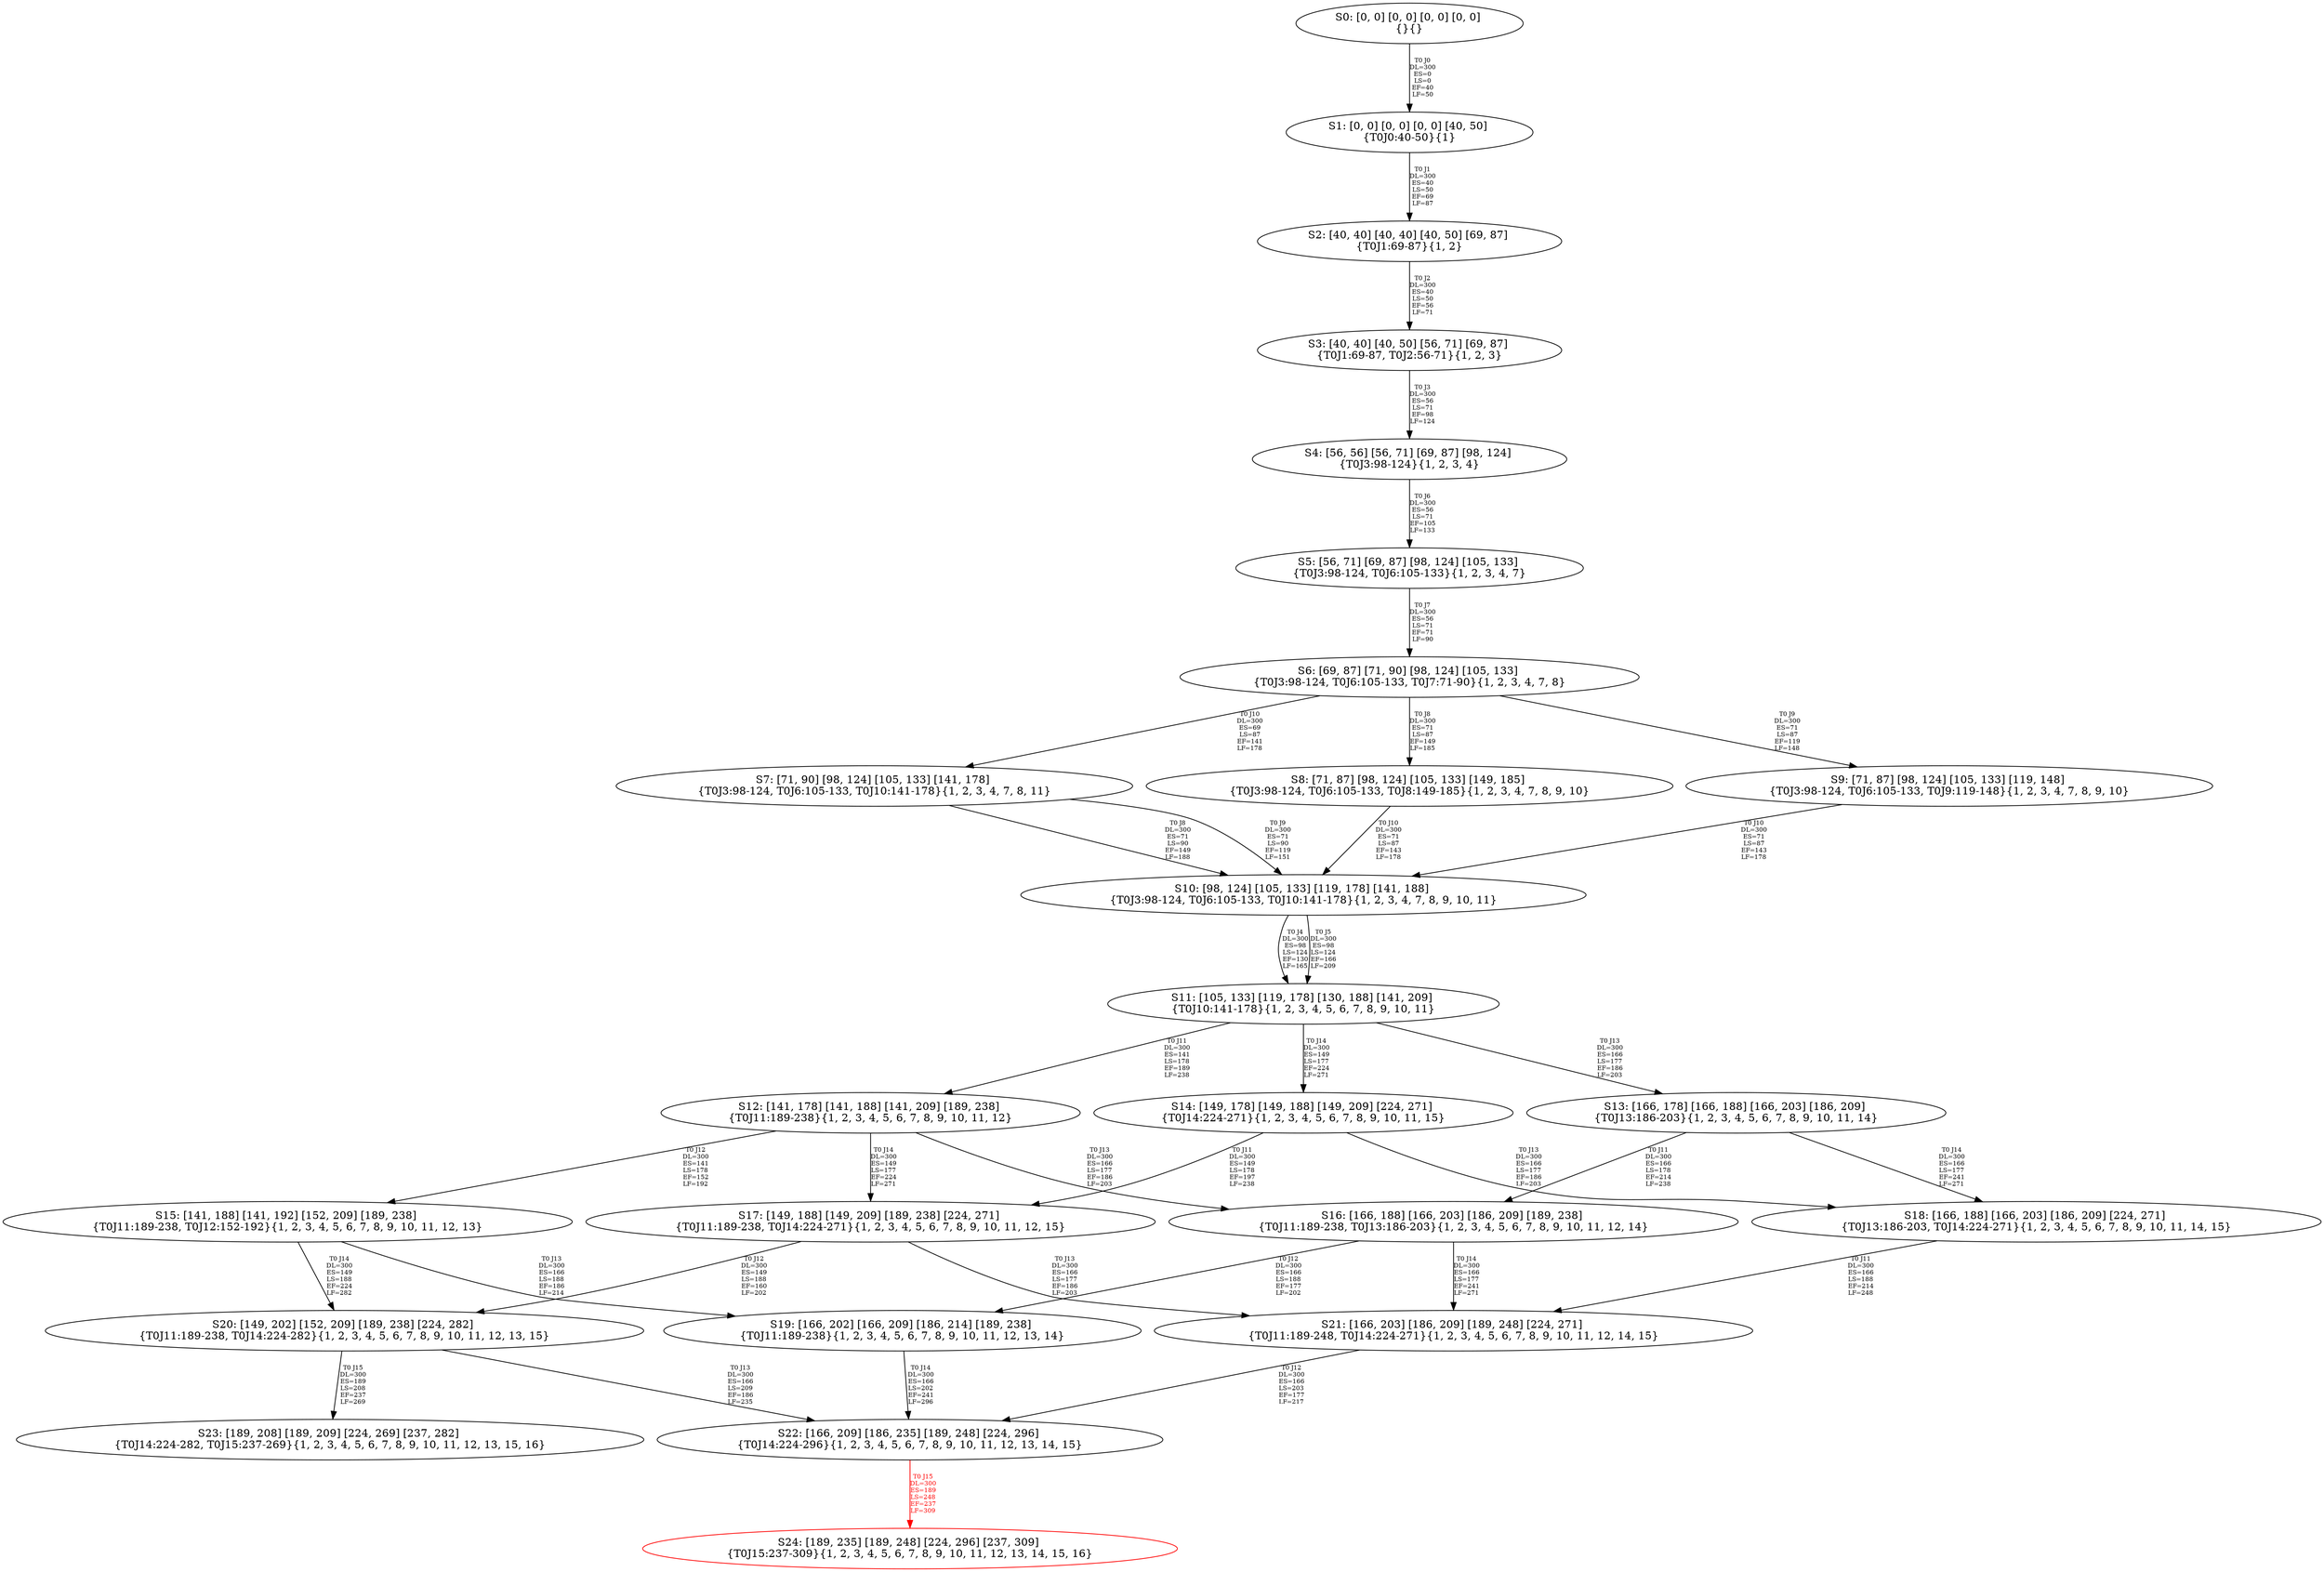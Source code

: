 digraph {
	S0[label="S0: [0, 0] [0, 0] [0, 0] [0, 0] \n{}{}"];
	S1[label="S1: [0, 0] [0, 0] [0, 0] [40, 50] \n{T0J0:40-50}{1}"];
	S2[label="S2: [40, 40] [40, 40] [40, 50] [69, 87] \n{T0J1:69-87}{1, 2}"];
	S3[label="S3: [40, 40] [40, 50] [56, 71] [69, 87] \n{T0J1:69-87, T0J2:56-71}{1, 2, 3}"];
	S4[label="S4: [56, 56] [56, 71] [69, 87] [98, 124] \n{T0J3:98-124}{1, 2, 3, 4}"];
	S5[label="S5: [56, 71] [69, 87] [98, 124] [105, 133] \n{T0J3:98-124, T0J6:105-133}{1, 2, 3, 4, 7}"];
	S6[label="S6: [69, 87] [71, 90] [98, 124] [105, 133] \n{T0J3:98-124, T0J6:105-133, T0J7:71-90}{1, 2, 3, 4, 7, 8}"];
	S7[label="S7: [71, 90] [98, 124] [105, 133] [141, 178] \n{T0J3:98-124, T0J6:105-133, T0J10:141-178}{1, 2, 3, 4, 7, 8, 11}"];
	S8[label="S8: [71, 87] [98, 124] [105, 133] [149, 185] \n{T0J3:98-124, T0J6:105-133, T0J8:149-185}{1, 2, 3, 4, 7, 8, 9, 10}"];
	S9[label="S9: [71, 87] [98, 124] [105, 133] [119, 148] \n{T0J3:98-124, T0J6:105-133, T0J9:119-148}{1, 2, 3, 4, 7, 8, 9, 10}"];
	S10[label="S10: [98, 124] [105, 133] [119, 178] [141, 188] \n{T0J3:98-124, T0J6:105-133, T0J10:141-178}{1, 2, 3, 4, 7, 8, 9, 10, 11}"];
	S11[label="S11: [105, 133] [119, 178] [130, 188] [141, 209] \n{T0J10:141-178}{1, 2, 3, 4, 5, 6, 7, 8, 9, 10, 11}"];
	S12[label="S12: [141, 178] [141, 188] [141, 209] [189, 238] \n{T0J11:189-238}{1, 2, 3, 4, 5, 6, 7, 8, 9, 10, 11, 12}"];
	S13[label="S13: [166, 178] [166, 188] [166, 203] [186, 209] \n{T0J13:186-203}{1, 2, 3, 4, 5, 6, 7, 8, 9, 10, 11, 14}"];
	S14[label="S14: [149, 178] [149, 188] [149, 209] [224, 271] \n{T0J14:224-271}{1, 2, 3, 4, 5, 6, 7, 8, 9, 10, 11, 15}"];
	S15[label="S15: [141, 188] [141, 192] [152, 209] [189, 238] \n{T0J11:189-238, T0J12:152-192}{1, 2, 3, 4, 5, 6, 7, 8, 9, 10, 11, 12, 13}"];
	S16[label="S16: [166, 188] [166, 203] [186, 209] [189, 238] \n{T0J11:189-238, T0J13:186-203}{1, 2, 3, 4, 5, 6, 7, 8, 9, 10, 11, 12, 14}"];
	S17[label="S17: [149, 188] [149, 209] [189, 238] [224, 271] \n{T0J11:189-238, T0J14:224-271}{1, 2, 3, 4, 5, 6, 7, 8, 9, 10, 11, 12, 15}"];
	S18[label="S18: [166, 188] [166, 203] [186, 209] [224, 271] \n{T0J13:186-203, T0J14:224-271}{1, 2, 3, 4, 5, 6, 7, 8, 9, 10, 11, 14, 15}"];
	S19[label="S19: [166, 202] [166, 209] [186, 214] [189, 238] \n{T0J11:189-238}{1, 2, 3, 4, 5, 6, 7, 8, 9, 10, 11, 12, 13, 14}"];
	S20[label="S20: [149, 202] [152, 209] [189, 238] [224, 282] \n{T0J11:189-238, T0J14:224-282}{1, 2, 3, 4, 5, 6, 7, 8, 9, 10, 11, 12, 13, 15}"];
	S21[label="S21: [166, 203] [186, 209] [189, 248] [224, 271] \n{T0J11:189-248, T0J14:224-271}{1, 2, 3, 4, 5, 6, 7, 8, 9, 10, 11, 12, 14, 15}"];
	S22[label="S22: [166, 209] [186, 235] [189, 248] [224, 296] \n{T0J14:224-296}{1, 2, 3, 4, 5, 6, 7, 8, 9, 10, 11, 12, 13, 14, 15}"];
	S23[label="S23: [189, 208] [189, 209] [224, 269] [237, 282] \n{T0J14:224-282, T0J15:237-269}{1, 2, 3, 4, 5, 6, 7, 8, 9, 10, 11, 12, 13, 15, 16}"];
	S24[label="S24: [189, 235] [189, 248] [224, 296] [237, 309] \n{T0J15:237-309}{1, 2, 3, 4, 5, 6, 7, 8, 9, 10, 11, 12, 13, 14, 15, 16}"];
	S0 -> S1[label="T0 J0\nDL=300\nES=0\nLS=0\nEF=40\nLF=50",fontsize=8];
	S1 -> S2[label="T0 J1\nDL=300\nES=40\nLS=50\nEF=69\nLF=87",fontsize=8];
	S2 -> S3[label="T0 J2\nDL=300\nES=40\nLS=50\nEF=56\nLF=71",fontsize=8];
	S3 -> S4[label="T0 J3\nDL=300\nES=56\nLS=71\nEF=98\nLF=124",fontsize=8];
	S4 -> S5[label="T0 J6\nDL=300\nES=56\nLS=71\nEF=105\nLF=133",fontsize=8];
	S5 -> S6[label="T0 J7\nDL=300\nES=56\nLS=71\nEF=71\nLF=90",fontsize=8];
	S6 -> S8[label="T0 J8\nDL=300\nES=71\nLS=87\nEF=149\nLF=185",fontsize=8];
	S6 -> S9[label="T0 J9\nDL=300\nES=71\nLS=87\nEF=119\nLF=148",fontsize=8];
	S6 -> S7[label="T0 J10\nDL=300\nES=69\nLS=87\nEF=141\nLF=178",fontsize=8];
	S7 -> S10[label="T0 J8\nDL=300\nES=71\nLS=90\nEF=149\nLF=188",fontsize=8];
	S7 -> S10[label="T0 J9\nDL=300\nES=71\nLS=90\nEF=119\nLF=151",fontsize=8];
	S8 -> S10[label="T0 J10\nDL=300\nES=71\nLS=87\nEF=143\nLF=178",fontsize=8];
	S9 -> S10[label="T0 J10\nDL=300\nES=71\nLS=87\nEF=143\nLF=178",fontsize=8];
	S10 -> S11[label="T0 J4\nDL=300\nES=98\nLS=124\nEF=130\nLF=165",fontsize=8];
	S10 -> S11[label="T0 J5\nDL=300\nES=98\nLS=124\nEF=166\nLF=209",fontsize=8];
	S11 -> S12[label="T0 J11\nDL=300\nES=141\nLS=178\nEF=189\nLF=238",fontsize=8];
	S11 -> S13[label="T0 J13\nDL=300\nES=166\nLS=177\nEF=186\nLF=203",fontsize=8];
	S11 -> S14[label="T0 J14\nDL=300\nES=149\nLS=177\nEF=224\nLF=271",fontsize=8];
	S12 -> S15[label="T0 J12\nDL=300\nES=141\nLS=178\nEF=152\nLF=192",fontsize=8];
	S12 -> S16[label="T0 J13\nDL=300\nES=166\nLS=177\nEF=186\nLF=203",fontsize=8];
	S12 -> S17[label="T0 J14\nDL=300\nES=149\nLS=177\nEF=224\nLF=271",fontsize=8];
	S13 -> S16[label="T0 J11\nDL=300\nES=166\nLS=178\nEF=214\nLF=238",fontsize=8];
	S13 -> S18[label="T0 J14\nDL=300\nES=166\nLS=177\nEF=241\nLF=271",fontsize=8];
	S14 -> S17[label="T0 J11\nDL=300\nES=149\nLS=178\nEF=197\nLF=238",fontsize=8];
	S14 -> S18[label="T0 J13\nDL=300\nES=166\nLS=177\nEF=186\nLF=203",fontsize=8];
	S15 -> S19[label="T0 J13\nDL=300\nES=166\nLS=188\nEF=186\nLF=214",fontsize=8];
	S15 -> S20[label="T0 J14\nDL=300\nES=149\nLS=188\nEF=224\nLF=282",fontsize=8];
	S16 -> S19[label="T0 J12\nDL=300\nES=166\nLS=188\nEF=177\nLF=202",fontsize=8];
	S16 -> S21[label="T0 J14\nDL=300\nES=166\nLS=177\nEF=241\nLF=271",fontsize=8];
	S17 -> S20[label="T0 J12\nDL=300\nES=149\nLS=188\nEF=160\nLF=202",fontsize=8];
	S17 -> S21[label="T0 J13\nDL=300\nES=166\nLS=177\nEF=186\nLF=203",fontsize=8];
	S18 -> S21[label="T0 J11\nDL=300\nES=166\nLS=188\nEF=214\nLF=248",fontsize=8];
	S19 -> S22[label="T0 J14\nDL=300\nES=166\nLS=202\nEF=241\nLF=296",fontsize=8];
	S20 -> S22[label="T0 J13\nDL=300\nES=166\nLS=209\nEF=186\nLF=235",fontsize=8];
	S20 -> S23[label="T0 J15\nDL=300\nES=189\nLS=208\nEF=237\nLF=269",fontsize=8];
	S21 -> S22[label="T0 J12\nDL=300\nES=166\nLS=203\nEF=177\nLF=217",fontsize=8];
	S22 -> S24[label="T0 J15\nDL=300\nES=189\nLS=248\nEF=237\nLF=309",color=Red,fontcolor=Red,fontsize=8];
S24[color=Red];
}
